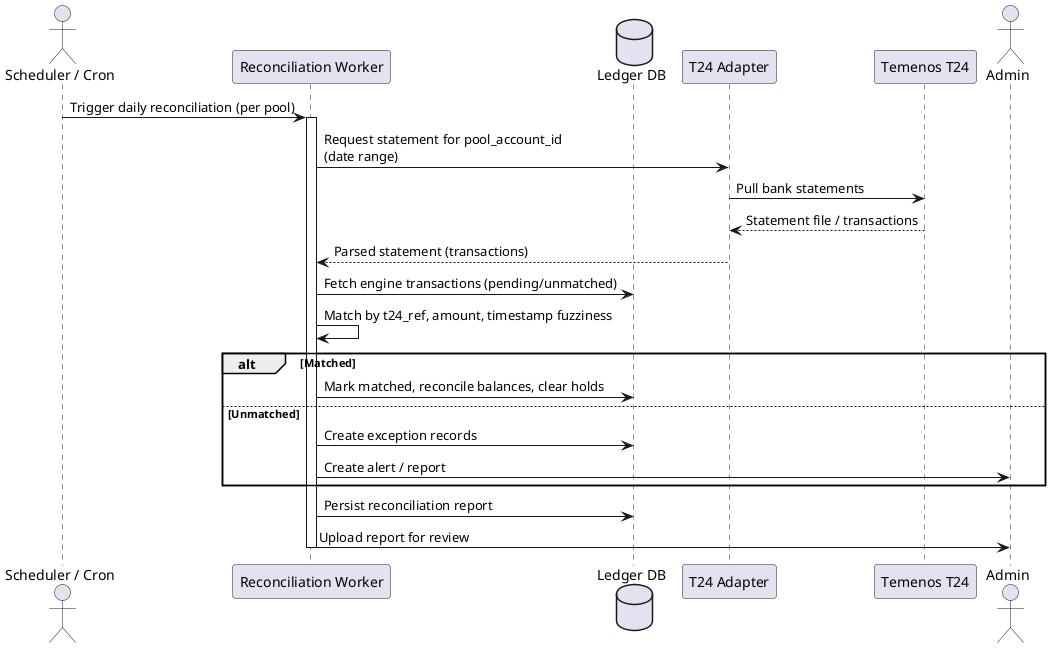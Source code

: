 @startuml Reconciliation
actor "Scheduler / Cron" as Cron
participant "Reconciliation Worker" as Worker
database "Ledger DB" as DB
participant "T24 Adapter" as ADAPTER
participant "Temenos T24" as T24
actor Admin

Cron -> Worker : Trigger daily reconciliation (per pool)
activate Worker

Worker -> ADAPTER : Request statement for pool_account_id\n(date range)
ADAPTER -> T24 : Pull bank statements
T24 --> ADAPTER : Statement file / transactions
ADAPTER --> Worker : Parsed statement (transactions)

Worker -> DB : Fetch engine transactions (pending/unmatched)
Worker -> Worker : Match by t24_ref, amount, timestamp fuzziness
alt Matched
  Worker -> DB : Mark matched, reconcile balances, clear holds
else Unmatched
  Worker -> DB : Create exception records
  Worker -> Admin : Create alert / report
end

Worker -> DB : Persist reconciliation report
Worker -> Admin : Upload report for review
deactivate Worker

@enduml

